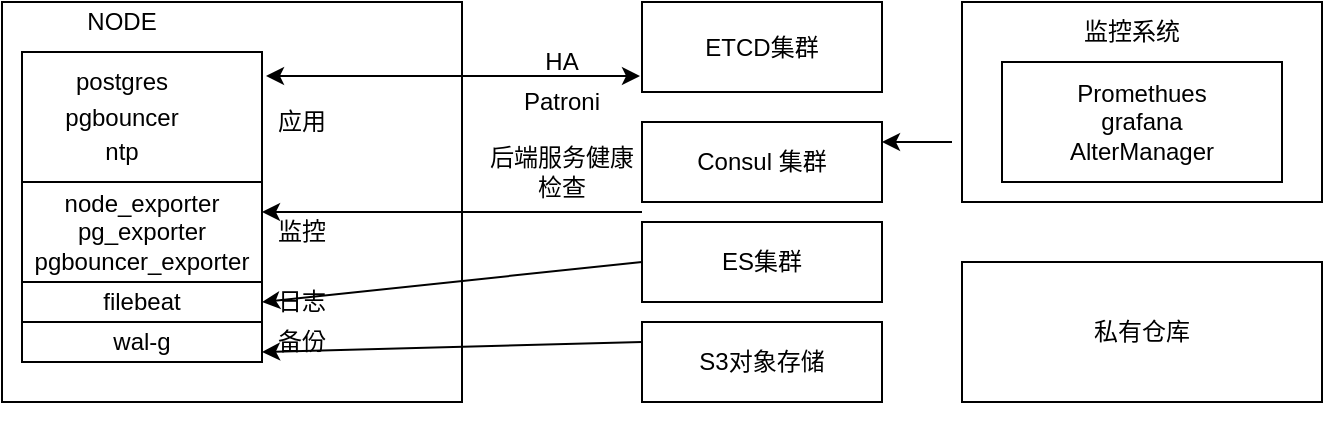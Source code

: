 <mxfile version="13.0.3" type="device"><diagram name="Page-1" id="9f46799a-70d6-7492-0946-bef42562c5a5"><mxGraphModel dx="1106" dy="783" grid="1" gridSize="10" guides="1" tooltips="1" connect="1" arrows="1" fold="1" page="1" pageScale="1" pageWidth="1100" pageHeight="850" background="#ffffff" math="0" shadow="0"><root><mxCell id="0"/><mxCell id="1" parent="0"/><mxCell id="9jlfRpt2GqbCgrZT6hbU-1" value="私有仓库" style="rounded=0;whiteSpace=wrap;html=1;" vertex="1" parent="1"><mxGeometry x="640" y="470" width="180" height="70" as="geometry"/></mxCell><mxCell id="9jlfRpt2GqbCgrZT6hbU-2" value="" style="rounded=0;whiteSpace=wrap;html=1;" vertex="1" parent="1"><mxGeometry x="160" y="340" width="230" height="200" as="geometry"/></mxCell><mxCell id="9jlfRpt2GqbCgrZT6hbU-3" value="日志" style="text;html=1;strokeColor=none;fillColor=none;align=center;verticalAlign=middle;whiteSpace=wrap;rounded=0;" vertex="1" parent="1"><mxGeometry x="290" y="480" width="40" height="20" as="geometry"/></mxCell><mxCell id="9jlfRpt2GqbCgrZT6hbU-4" value="HA" style="text;html=1;strokeColor=none;fillColor=none;align=center;verticalAlign=middle;whiteSpace=wrap;rounded=0;" vertex="1" parent="1"><mxGeometry x="420" y="360" width="40" height="20" as="geometry"/></mxCell><mxCell id="9jlfRpt2GqbCgrZT6hbU-5" value="" style="rounded=0;whiteSpace=wrap;html=1;" vertex="1" parent="1"><mxGeometry x="170" y="365" width="120" height="65" as="geometry"/></mxCell><mxCell id="9jlfRpt2GqbCgrZT6hbU-6" value="监控" style="text;html=1;strokeColor=none;fillColor=none;align=center;verticalAlign=middle;whiteSpace=wrap;rounded=0;" vertex="1" parent="1"><mxGeometry x="290" y="445" width="40" height="20" as="geometry"/></mxCell><mxCell id="9jlfRpt2GqbCgrZT6hbU-7" value="postgres" style="text;html=1;strokeColor=none;fillColor=none;align=center;verticalAlign=middle;whiteSpace=wrap;rounded=0;" vertex="1" parent="1"><mxGeometry x="200" y="370" width="40" height="20" as="geometry"/></mxCell><mxCell id="9jlfRpt2GqbCgrZT6hbU-8" value="应用" style="text;html=1;strokeColor=none;fillColor=none;align=center;verticalAlign=middle;whiteSpace=wrap;rounded=0;" vertex="1" parent="1"><mxGeometry x="290" y="390" width="40" height="20" as="geometry"/></mxCell><mxCell id="9jlfRpt2GqbCgrZT6hbU-9" value="pgbouncer" style="text;html=1;strokeColor=none;fillColor=none;align=center;verticalAlign=middle;whiteSpace=wrap;rounded=0;" vertex="1" parent="1"><mxGeometry x="200" y="387.5" width="40" height="20" as="geometry"/></mxCell><mxCell id="9jlfRpt2GqbCgrZT6hbU-11" value="ntp" style="text;html=1;strokeColor=none;fillColor=none;align=center;verticalAlign=middle;whiteSpace=wrap;rounded=0;" vertex="1" parent="1"><mxGeometry x="200" y="405" width="40" height="20" as="geometry"/></mxCell><mxCell id="9jlfRpt2GqbCgrZT6hbU-13" value="node_exporter&lt;br&gt;pg_exporter&lt;br&gt;pgbouncer_exporter" style="rounded=0;whiteSpace=wrap;html=1;" vertex="1" parent="1"><mxGeometry x="170" y="430" width="120" height="50" as="geometry"/></mxCell><mxCell id="9jlfRpt2GqbCgrZT6hbU-15" value="filebeat" style="rounded=0;whiteSpace=wrap;html=1;" vertex="1" parent="1"><mxGeometry x="170" y="480" width="120" height="20" as="geometry"/></mxCell><mxCell id="9jlfRpt2GqbCgrZT6hbU-16" value="wal-g" style="rounded=0;whiteSpace=wrap;html=1;" vertex="1" parent="1"><mxGeometry x="170" y="500" width="120" height="20" as="geometry"/></mxCell><mxCell id="9jlfRpt2GqbCgrZT6hbU-17" value="备份" style="text;html=1;strokeColor=none;fillColor=none;align=center;verticalAlign=middle;whiteSpace=wrap;rounded=0;" vertex="1" parent="1"><mxGeometry x="290" y="500" width="40" height="20" as="geometry"/></mxCell><mxCell id="9jlfRpt2GqbCgrZT6hbU-18" style="edgeStyle=orthogonalEdgeStyle;rounded=0;orthogonalLoop=1;jettySize=auto;html=1;exitX=0.5;exitY=1;exitDx=0;exitDy=0;" edge="1" parent="1" source="9jlfRpt2GqbCgrZT6hbU-2" target="9jlfRpt2GqbCgrZT6hbU-2"><mxGeometry relative="1" as="geometry"/></mxCell><mxCell id="9jlfRpt2GqbCgrZT6hbU-19" value="NODE" style="text;html=1;strokeColor=none;fillColor=none;align=center;verticalAlign=middle;whiteSpace=wrap;rounded=0;" vertex="1" parent="1"><mxGeometry x="200" y="340" width="40" height="20" as="geometry"/></mxCell><mxCell id="9jlfRpt2GqbCgrZT6hbU-20" value="" style="rounded=0;whiteSpace=wrap;html=1;" vertex="1" parent="1"><mxGeometry x="640" y="340" width="180" height="100" as="geometry"/></mxCell><mxCell id="9jlfRpt2GqbCgrZT6hbU-22" value="ETCD集群" style="rounded=0;whiteSpace=wrap;html=1;" vertex="1" parent="1"><mxGeometry x="480" y="340" width="120" height="45" as="geometry"/></mxCell><mxCell id="9jlfRpt2GqbCgrZT6hbU-23" value="" style="endArrow=classic;startArrow=classic;html=1;" edge="1" parent="1"><mxGeometry width="50" height="50" relative="1" as="geometry"><mxPoint x="292" y="377" as="sourcePoint"/><mxPoint x="479" y="377" as="targetPoint"/></mxGeometry></mxCell><mxCell id="9jlfRpt2GqbCgrZT6hbU-24" value="Patroni" style="text;html=1;strokeColor=none;fillColor=none;align=center;verticalAlign=middle;whiteSpace=wrap;rounded=0;" vertex="1" parent="1"><mxGeometry x="420" y="380" width="40" height="20" as="geometry"/></mxCell><mxCell id="9jlfRpt2GqbCgrZT6hbU-25" value="Consul 集群" style="rounded=0;whiteSpace=wrap;html=1;" vertex="1" parent="1"><mxGeometry x="480" y="400" width="120" height="40" as="geometry"/></mxCell><mxCell id="9jlfRpt2GqbCgrZT6hbU-27" value="后端服务健康检查" style="text;html=1;strokeColor=none;fillColor=none;align=center;verticalAlign=middle;whiteSpace=wrap;rounded=0;" vertex="1" parent="1"><mxGeometry x="400" y="415" width="80" height="20" as="geometry"/></mxCell><mxCell id="9jlfRpt2GqbCgrZT6hbU-30" value="" style="endArrow=classic;html=1;" edge="1" parent="1"><mxGeometry width="50" height="50" relative="1" as="geometry"><mxPoint x="480" y="445" as="sourcePoint"/><mxPoint x="290" y="445" as="targetPoint"/></mxGeometry></mxCell><mxCell id="9jlfRpt2GqbCgrZT6hbU-31" value="ES集群" style="rounded=0;whiteSpace=wrap;html=1;" vertex="1" parent="1"><mxGeometry x="480" y="450" width="120" height="40" as="geometry"/></mxCell><mxCell id="9jlfRpt2GqbCgrZT6hbU-32" value="" style="endArrow=classic;html=1;exitX=0;exitY=0.5;exitDx=0;exitDy=0;entryX=0;entryY=0.5;entryDx=0;entryDy=0;" edge="1" parent="1" source="9jlfRpt2GqbCgrZT6hbU-31" target="9jlfRpt2GqbCgrZT6hbU-3"><mxGeometry width="50" height="50" relative="1" as="geometry"><mxPoint x="520" y="510" as="sourcePoint"/><mxPoint x="570" y="460" as="targetPoint"/></mxGeometry></mxCell><mxCell id="9jlfRpt2GqbCgrZT6hbU-33" value="S3对象存储" style="rounded=0;whiteSpace=wrap;html=1;" vertex="1" parent="1"><mxGeometry x="480" y="500" width="120" height="40" as="geometry"/></mxCell><mxCell id="9jlfRpt2GqbCgrZT6hbU-34" value="" style="endArrow=classic;html=1;exitX=0;exitY=0.25;exitDx=0;exitDy=0;entryX=0;entryY=0.75;entryDx=0;entryDy=0;" edge="1" parent="1" source="9jlfRpt2GqbCgrZT6hbU-33" target="9jlfRpt2GqbCgrZT6hbU-17"><mxGeometry width="50" height="50" relative="1" as="geometry"><mxPoint x="520" y="510" as="sourcePoint"/><mxPoint x="570" y="460" as="targetPoint"/></mxGeometry></mxCell><mxCell id="9jlfRpt2GqbCgrZT6hbU-38" value="监控系统" style="text;html=1;strokeColor=none;fillColor=none;align=center;verticalAlign=middle;whiteSpace=wrap;rounded=0;" vertex="1" parent="1"><mxGeometry x="660" y="345" width="130" height="20" as="geometry"/></mxCell><mxCell id="9jlfRpt2GqbCgrZT6hbU-39" value="Promethues&lt;br&gt;grafana&lt;br&gt;AlterManager" style="rounded=0;whiteSpace=wrap;html=1;" vertex="1" parent="1"><mxGeometry x="660" y="370" width="140" height="60" as="geometry"/></mxCell><mxCell id="9jlfRpt2GqbCgrZT6hbU-40" value="" style="endArrow=classic;html=1;entryX=1;entryY=0.25;entryDx=0;entryDy=0;" edge="1" parent="1" target="9jlfRpt2GqbCgrZT6hbU-25"><mxGeometry width="50" height="50" relative="1" as="geometry"><mxPoint x="635" y="410" as="sourcePoint"/><mxPoint x="610" y="410" as="targetPoint"/></mxGeometry></mxCell></root></mxGraphModel></diagram></mxfile>